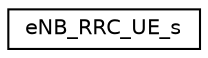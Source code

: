 digraph "Graphical Class Hierarchy"
{
 // LATEX_PDF_SIZE
  edge [fontname="Helvetica",fontsize="10",labelfontname="Helvetica",labelfontsize="10"];
  node [fontname="Helvetica",fontsize="10",shape=record];
  rankdir="LR";
  Node0 [label="eNB_RRC_UE_s",height=0.2,width=0.4,color="black", fillcolor="white", style="filled",URL="$structeNB__RRC__UE__s.html",tooltip=" "];
}
